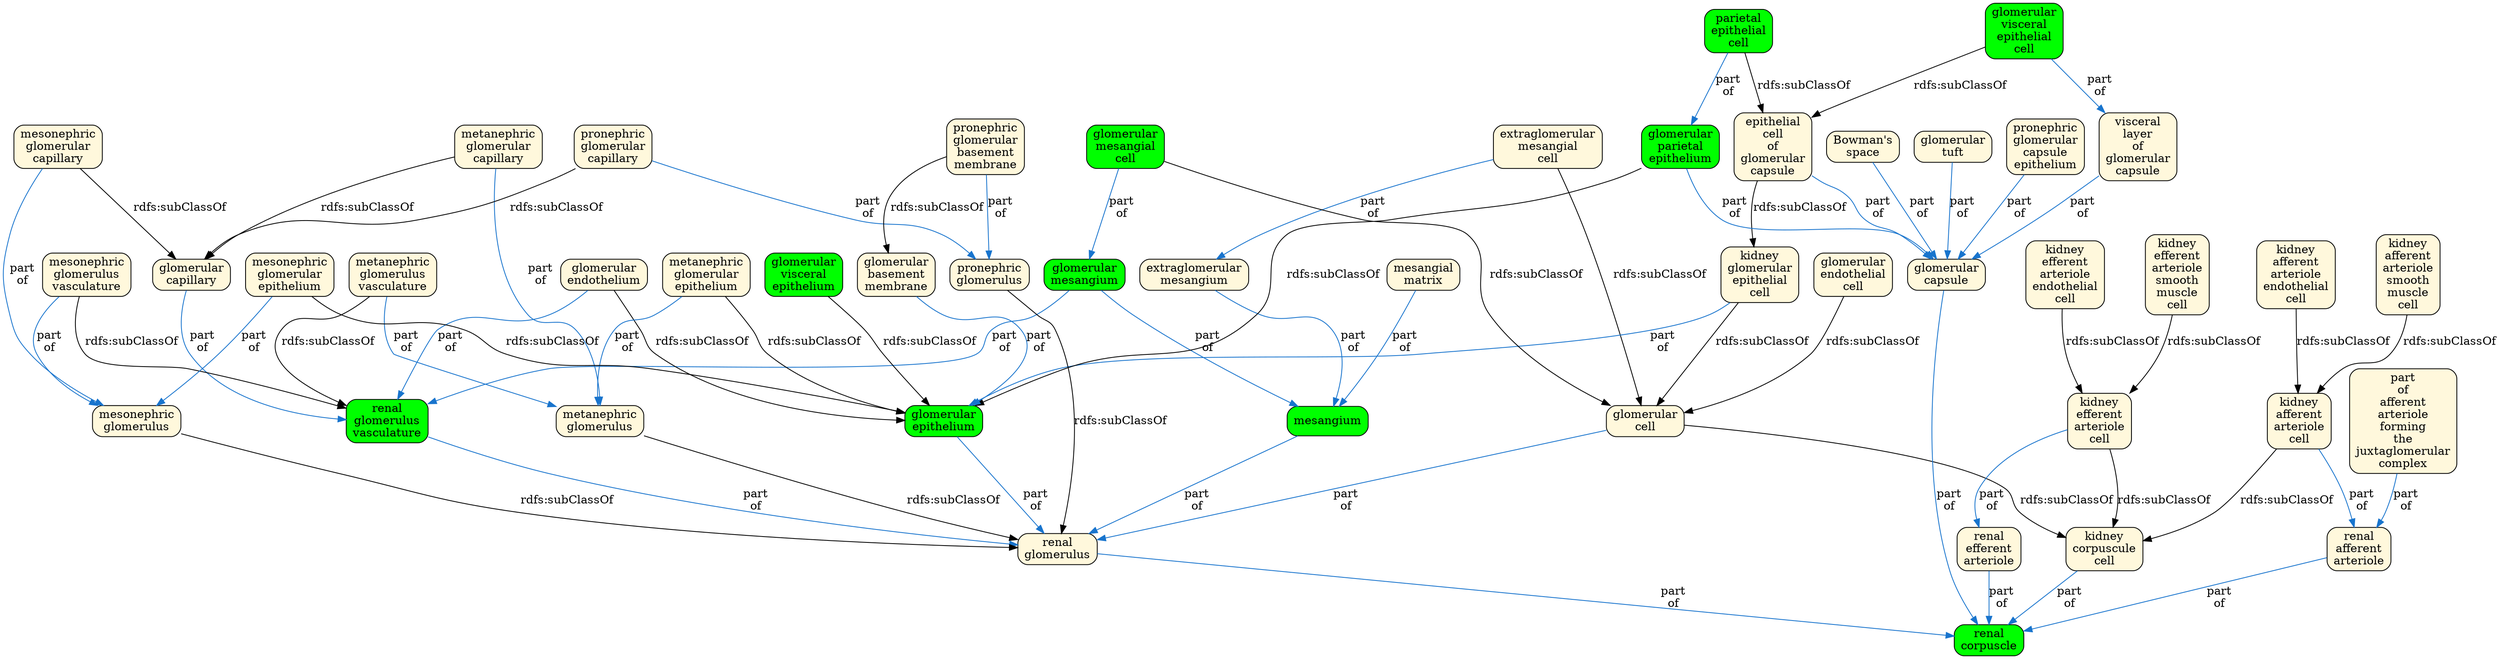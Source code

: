 digraph {
  http___purl_obolibrary_org_obo_CL_0000653 [label="glomerular\nvisceral\nepithelial\ncell",shape=box,font=helvetica,fillcolor=green,style="filled,rounded"]
  http___purl_obolibrary_org_obo_CL_0002173 [label="extraglomerular\nmesangial\ncell",shape=box,font=helvetica,fillcolor=cornsilk,style="filled,rounded"]
  http___purl_obolibrary_org_obo_CL_0002188 [label="glomerular\nendothelial\ncell",shape=box,font=helvetica,fillcolor=cornsilk,style="filled,rounded"]
  http___purl_obolibrary_org_obo_CL_1000450 [label="epithelial\ncell\nof\nglomerular\ncapsule",shape=box,font=helvetica,fillcolor=cornsilk,style="filled,rounded"]
  http___purl_obolibrary_org_obo_CL_1000452 [label="parietal\nepithelial\ncell",shape=box,font=helvetica,fillcolor=green,style="filled,rounded"]
  http___purl_obolibrary_org_obo_CL_1000510 [label="kidney\nglomerular\nepithelial\ncell",shape=box,font=helvetica,fillcolor=cornsilk,style="filled,rounded"]
  http___purl_obolibrary_org_obo_CL_1000612 [label="kidney\ncorpuscule\ncell",shape=box,font=helvetica,fillcolor=cornsilk,style="filled,rounded"]
  http___purl_obolibrary_org_obo_CL_1000742 [label="glomerular\nmesangial\ncell",shape=box,font=helvetica,fillcolor=green,style="filled,rounded"]
  http___purl_obolibrary_org_obo_CL_1000746 [label="glomerular\ncell",shape=box,font=helvetica,fillcolor=cornsilk,style="filled,rounded"]
  http___purl_obolibrary_org_obo_CL_1001006 [label="kidney\nafferent\narteriole\ncell",shape=box,font=helvetica,fillcolor=cornsilk,style="filled,rounded"]
  http___purl_obolibrary_org_obo_CL_1001009 [label="kidney\nefferent\narteriole\ncell",shape=box,font=helvetica,fillcolor=cornsilk,style="filled,rounded"]
  http___purl_obolibrary_org_obo_CL_1001096 [label="kidney\nafferent\narteriole\nendothelial\ncell",shape=box,font=helvetica,fillcolor=cornsilk,style="filled,rounded"]
  http___purl_obolibrary_org_obo_CL_1001097 [label="kidney\nafferent\narteriole\nsmooth\nmuscle\ncell",shape=box,font=helvetica,fillcolor=cornsilk,style="filled,rounded"]
  http___purl_obolibrary_org_obo_CL_1001099 [label="kidney\nefferent\narteriole\nendothelial\ncell",shape=box,font=helvetica,fillcolor=cornsilk,style="filled,rounded"]
  http___purl_obolibrary_org_obo_CL_1001100 [label="kidney\nefferent\narteriole\nsmooth\nmuscle\ncell",shape=box,font=helvetica,fillcolor=cornsilk,style="filled,rounded"]
  http___purl_obolibrary_org_obo_UBERON_0000074 [label="renal\nglomerulus",shape=box,font=helvetica,fillcolor=cornsilk,style="filled,rounded"]
  http___purl_obolibrary_org_obo_UBERON_0001229 [label="renal\ncorpuscle",shape=box,font=helvetica,fillcolor=green,style="filled,rounded"]
  http___purl_obolibrary_org_obo_UBERON_0001230 [label="glomerular\ncapsule",shape=box,font=helvetica,fillcolor=cornsilk,style="filled,rounded"]
  http___purl_obolibrary_org_obo_UBERON_0001286 [label="Bowman's\nspace",shape=box,font=helvetica,fillcolor=cornsilk,style="filled,rounded"]
  http___purl_obolibrary_org_obo_UBERON_0002319 [label=mesangium,shape=box,font=helvetica,fillcolor=green,style="filled,rounded"]
  http___purl_obolibrary_org_obo_UBERON_0002320 [label="glomerular\nmesangium",shape=box,font=helvetica,fillcolor=green,style="filled,rounded"]
  http___purl_obolibrary_org_obo_UBERON_0002321 [label="extraglomerular\nmesangium",shape=box,font=helvetica,fillcolor=cornsilk,style="filled,rounded"]
  http___purl_obolibrary_org_obo_UBERON_0004188 [label="glomerular\nepithelium",shape=box,font=helvetica,fillcolor=green,style="filled,rounded"]
  http___purl_obolibrary_org_obo_UBERON_0004189 [label="glomerular\nendothelium",shape=box,font=helvetica,fillcolor=cornsilk,style="filled,rounded"]
  http___purl_obolibrary_org_obo_UBERON_0004190 [label="renal\nglomerulus\nvasculature",shape=box,font=helvetica,fillcolor=green,style="filled,rounded"]
  http___purl_obolibrary_org_obo_UBERON_0004212 [label="glomerular\ncapillary",shape=box,font=helvetica,fillcolor=cornsilk,style="filled,rounded"]
  http___purl_obolibrary_org_obo_UBERON_0004639 [label="renal\nafferent\narteriole",shape=box,font=helvetica,fillcolor=cornsilk,style="filled,rounded"]
  http___purl_obolibrary_org_obo_UBERON_0004640 [label="renal\nefferent\narteriole",shape=box,font=helvetica,fillcolor=cornsilk,style="filled,rounded"]
  http___purl_obolibrary_org_obo_UBERON_0004736 [label="metanephric\nglomerulus",shape=box,font=helvetica,fillcolor=cornsilk,style="filled,rounded"]
  http___purl_obolibrary_org_obo_UBERON_0004739 [label="pronephric\nglomerulus",shape=box,font=helvetica,fillcolor=cornsilk,style="filled,rounded"]
  http___purl_obolibrary_org_obo_UBERON_0005133 [label="metanephric\nglomerulus\nvasculature",shape=box,font=helvetica,fillcolor=cornsilk,style="filled,rounded"]
  http___purl_obolibrary_org_obo_UBERON_0005135 [label="metanephric\nglomerular\nepithelium",shape=box,font=helvetica,fillcolor=cornsilk,style="filled,rounded"]
  http___purl_obolibrary_org_obo_UBERON_0005144 [label="metanephric\nglomerular\ncapillary",shape=box,font=helvetica,fillcolor=cornsilk,style="filled,rounded"]
  http___purl_obolibrary_org_obo_UBERON_0005325 [label="mesonephric\nglomerulus",shape=box,font=helvetica,fillcolor=cornsilk,style="filled,rounded"]
  http___purl_obolibrary_org_obo_UBERON_0005326 [label="mesonephric\nglomerulus\nvasculature",shape=box,font=helvetica,fillcolor=cornsilk,style="filled,rounded"]
  http___purl_obolibrary_org_obo_UBERON_0005327 [label="mesonephric\nglomerular\nepithelium",shape=box,font=helvetica,fillcolor=cornsilk,style="filled,rounded"]
  http___purl_obolibrary_org_obo_UBERON_0005749 [label="glomerular\ntuft",shape=box,font=helvetica,fillcolor=cornsilk,style="filled,rounded"]
  http___purl_obolibrary_org_obo_UBERON_0005750 [label="glomerular\nparietal\nepithelium",shape=box,font=helvetica,fillcolor=green,style="filled,rounded"]
  http___purl_obolibrary_org_obo_UBERON_0005751 [label="visceral\nlayer\nof\nglomerular\ncapsule",shape=box,font=helvetica,fillcolor=cornsilk,style="filled,rounded"]
  http___purl_obolibrary_org_obo_UBERON_0005777 [label="glomerular\nbasement\nmembrane",shape=box,font=helvetica,fillcolor=cornsilk,style="filled,rounded"]
  http___purl_obolibrary_org_obo_UBERON_0006183 [label="mesonephric\nglomerular\ncapillary",shape=box,font=helvetica,fillcolor=cornsilk,style="filled,rounded"]
  http___purl_obolibrary_org_obo_UBERON_0006374 [label="part\nof\nafferent\narteriole\nforming\nthe\njuxtaglomerular\ncomplex",shape=box,font=helvetica,fillcolor=cornsilk,style="filled,rounded"]
  http___purl_obolibrary_org_obo_UBERON_0006852 [label="glomerular\nvisceral\nepithelium",shape=box,font=helvetica,fillcolor=green,style="filled,rounded"]
  http___purl_obolibrary_org_obo_UBERON_0007306 [label="pronephric\nglomerular\ncapillary",shape=box,font=helvetica,fillcolor=cornsilk,style="filled,rounded"]
  http___purl_obolibrary_org_obo_UBERON_0007307 [label="pronephric\nglomerular\nbasement\nmembrane",shape=box,font=helvetica,fillcolor=cornsilk,style="filled,rounded"]
  http___purl_obolibrary_org_obo_UBERON_0012352 [label="mesangial\nmatrix",shape=box,font=helvetica,fillcolor=cornsilk,style="filled,rounded"]
  http___purl_obolibrary_org_obo_UBERON_2005311 [label="pronephric\nglomerular\ncapsule\nepithelium",shape=box,font=helvetica,fillcolor=cornsilk,style="filled,rounded"]
  http___purl_obolibrary_org_obo_CL_1000746 -> http___purl_obolibrary_org_obo_UBERON_0000074 [label="part\nof",color=dodgerblue3]
  http___purl_obolibrary_org_obo_UBERON_0004188 -> http___purl_obolibrary_org_obo_UBERON_0000074 [label="part\nof",color=dodgerblue3]
  http___purl_obolibrary_org_obo_UBERON_0004190 -> http___purl_obolibrary_org_obo_UBERON_0000074 [label="part\nof",color=dodgerblue3]
  http___purl_obolibrary_org_obo_UBERON_0002319 -> http___purl_obolibrary_org_obo_UBERON_0000074 [label="part\nof",color=dodgerblue3]
  http___purl_obolibrary_org_obo_CL_1000612 -> http___purl_obolibrary_org_obo_UBERON_0001229 [label="part\nof",color=dodgerblue3]
  http___purl_obolibrary_org_obo_UBERON_0000074 -> http___purl_obolibrary_org_obo_UBERON_0001229 [label="part\nof",color=dodgerblue3]
  http___purl_obolibrary_org_obo_UBERON_0001230 -> http___purl_obolibrary_org_obo_UBERON_0001229 [label="part\nof",color=dodgerblue3]
  http___purl_obolibrary_org_obo_UBERON_0004639 -> http___purl_obolibrary_org_obo_UBERON_0001229 [label="part\nof",color=dodgerblue3]
  http___purl_obolibrary_org_obo_UBERON_0004640 -> http___purl_obolibrary_org_obo_UBERON_0001229 [label="part\nof",color=dodgerblue3]
  http___purl_obolibrary_org_obo_CL_1000450 -> http___purl_obolibrary_org_obo_UBERON_0001230 [label="part\nof",color=dodgerblue3]
  http___purl_obolibrary_org_obo_UBERON_0005750 -> http___purl_obolibrary_org_obo_UBERON_0001230 [label="part\nof",color=dodgerblue3]
  http___purl_obolibrary_org_obo_UBERON_0005751 -> http___purl_obolibrary_org_obo_UBERON_0001230 [label="part\nof",color=dodgerblue3]
  http___purl_obolibrary_org_obo_UBERON_0001286 -> http___purl_obolibrary_org_obo_UBERON_0001230 [label="part\nof",color=dodgerblue3]
  http___purl_obolibrary_org_obo_UBERON_0005749 -> http___purl_obolibrary_org_obo_UBERON_0001230 [label="part\nof",color=dodgerblue3]
  http___purl_obolibrary_org_obo_UBERON_2005311 -> http___purl_obolibrary_org_obo_UBERON_0001230 [label="part\nof",color=dodgerblue3]
  http___purl_obolibrary_org_obo_CL_1000742 -> http___purl_obolibrary_org_obo_UBERON_0002320 [label="part\nof",color=dodgerblue3]
  http___purl_obolibrary_org_obo_CL_0002173 -> http___purl_obolibrary_org_obo_UBERON_0002321 [label="part\nof",color=dodgerblue3]
  http___purl_obolibrary_org_obo_CL_1000510 -> http___purl_obolibrary_org_obo_UBERON_0004188 [label="part\nof",color=dodgerblue3]
  http___purl_obolibrary_org_obo_UBERON_0005777 -> http___purl_obolibrary_org_obo_UBERON_0004188 [label="part\nof",color=dodgerblue3]
  http___purl_obolibrary_org_obo_CL_1001006 -> http___purl_obolibrary_org_obo_UBERON_0004639 [label="part\nof",color=dodgerblue3]
  http___purl_obolibrary_org_obo_UBERON_0006374 -> http___purl_obolibrary_org_obo_UBERON_0004639 [label="part\nof",color=dodgerblue3]
  http___purl_obolibrary_org_obo_CL_1001009 -> http___purl_obolibrary_org_obo_UBERON_0004640 [label="part\nof",color=dodgerblue3]
  http___purl_obolibrary_org_obo_CL_1000452 -> http___purl_obolibrary_org_obo_UBERON_0005750 [label="part\nof",color=dodgerblue3]
  http___purl_obolibrary_org_obo_CL_0000653 -> http___purl_obolibrary_org_obo_UBERON_0005751 [label="part\nof",color=dodgerblue3]
  http___purl_obolibrary_org_obo_UBERON_0002320 -> http___purl_obolibrary_org_obo_UBERON_0004190 [label="part\nof",color=dodgerblue3]
  http___purl_obolibrary_org_obo_UBERON_0004189 -> http___purl_obolibrary_org_obo_UBERON_0004190 [label="part\nof",color=dodgerblue3]
  http___purl_obolibrary_org_obo_UBERON_0004212 -> http___purl_obolibrary_org_obo_UBERON_0004190 [label="part\nof",color=dodgerblue3]
  http___purl_obolibrary_org_obo_UBERON_0005133 -> http___purl_obolibrary_org_obo_UBERON_0004736 [label="part\nof",color=dodgerblue3]
  http___purl_obolibrary_org_obo_UBERON_0005135 -> http___purl_obolibrary_org_obo_UBERON_0004736 [label="part\nof",color=dodgerblue3]
  http___purl_obolibrary_org_obo_UBERON_0005144 -> http___purl_obolibrary_org_obo_UBERON_0004736 [label="part\nof",color=dodgerblue3]
  http___purl_obolibrary_org_obo_UBERON_0007306 -> http___purl_obolibrary_org_obo_UBERON_0004739 [label="part\nof",color=dodgerblue3]
  http___purl_obolibrary_org_obo_UBERON_0007307 -> http___purl_obolibrary_org_obo_UBERON_0004739 [label="part\nof",color=dodgerblue3]
  http___purl_obolibrary_org_obo_UBERON_0005326 -> http___purl_obolibrary_org_obo_UBERON_0005325 [label="part\nof",color=dodgerblue3]
  http___purl_obolibrary_org_obo_UBERON_0005327 -> http___purl_obolibrary_org_obo_UBERON_0005325 [label="part\nof",color=dodgerblue3]
  http___purl_obolibrary_org_obo_UBERON_0006183 -> http___purl_obolibrary_org_obo_UBERON_0005325 [label="part\nof",color=dodgerblue3]
  http___purl_obolibrary_org_obo_UBERON_0002320 -> http___purl_obolibrary_org_obo_UBERON_0002319 [label="part\nof",color=dodgerblue3]
  http___purl_obolibrary_org_obo_UBERON_0002321 -> http___purl_obolibrary_org_obo_UBERON_0002319 [label="part\nof",color=dodgerblue3]
  http___purl_obolibrary_org_obo_UBERON_0012352 -> http___purl_obolibrary_org_obo_UBERON_0002319 [label="part\nof",color=dodgerblue3]
  http___purl_obolibrary_org_obo_CL_0000653 -> http___purl_obolibrary_org_obo_CL_1000450 [label="rdfs:subClassOf"]
  http___purl_obolibrary_org_obo_CL_1000452 -> http___purl_obolibrary_org_obo_CL_1000450 [label="rdfs:subClassOf"]
  http___purl_obolibrary_org_obo_CL_1000450 -> http___purl_obolibrary_org_obo_CL_1000510 [label="rdfs:subClassOf"]
  http___purl_obolibrary_org_obo_CL_1000746 -> http___purl_obolibrary_org_obo_CL_1000612 [label="rdfs:subClassOf"]
  http___purl_obolibrary_org_obo_CL_1001006 -> http___purl_obolibrary_org_obo_CL_1000612 [label="rdfs:subClassOf"]
  http___purl_obolibrary_org_obo_CL_1001009 -> http___purl_obolibrary_org_obo_CL_1000612 [label="rdfs:subClassOf"]
  http___purl_obolibrary_org_obo_CL_0002173 -> http___purl_obolibrary_org_obo_CL_1000746 [label="rdfs:subClassOf"]
  http___purl_obolibrary_org_obo_CL_0002188 -> http___purl_obolibrary_org_obo_CL_1000746 [label="rdfs:subClassOf"]
  http___purl_obolibrary_org_obo_CL_1000510 -> http___purl_obolibrary_org_obo_CL_1000746 [label="rdfs:subClassOf"]
  http___purl_obolibrary_org_obo_CL_1000742 -> http___purl_obolibrary_org_obo_CL_1000746 [label="rdfs:subClassOf"]
  http___purl_obolibrary_org_obo_CL_1001096 -> http___purl_obolibrary_org_obo_CL_1001006 [label="rdfs:subClassOf"]
  http___purl_obolibrary_org_obo_CL_1001097 -> http___purl_obolibrary_org_obo_CL_1001006 [label="rdfs:subClassOf"]
  http___purl_obolibrary_org_obo_CL_1001099 -> http___purl_obolibrary_org_obo_CL_1001009 [label="rdfs:subClassOf"]
  http___purl_obolibrary_org_obo_CL_1001100 -> http___purl_obolibrary_org_obo_CL_1001009 [label="rdfs:subClassOf"]
  http___purl_obolibrary_org_obo_UBERON_0004736 -> http___purl_obolibrary_org_obo_UBERON_0000074 [label="rdfs:subClassOf"]
  http___purl_obolibrary_org_obo_UBERON_0004739 -> http___purl_obolibrary_org_obo_UBERON_0000074 [label="rdfs:subClassOf"]
  http___purl_obolibrary_org_obo_UBERON_0005325 -> http___purl_obolibrary_org_obo_UBERON_0000074 [label="rdfs:subClassOf"]
  http___purl_obolibrary_org_obo_UBERON_0005750 -> http___purl_obolibrary_org_obo_UBERON_0004188 [label="rdfs:subClassOf"]
  http___purl_obolibrary_org_obo_UBERON_0004189 -> http___purl_obolibrary_org_obo_UBERON_0004188 [label="rdfs:subClassOf"]
  http___purl_obolibrary_org_obo_UBERON_0005135 -> http___purl_obolibrary_org_obo_UBERON_0004188 [label="rdfs:subClassOf"]
  http___purl_obolibrary_org_obo_UBERON_0005327 -> http___purl_obolibrary_org_obo_UBERON_0004188 [label="rdfs:subClassOf"]
  http___purl_obolibrary_org_obo_UBERON_0006852 -> http___purl_obolibrary_org_obo_UBERON_0004188 [label="rdfs:subClassOf"]
  http___purl_obolibrary_org_obo_UBERON_0005133 -> http___purl_obolibrary_org_obo_UBERON_0004190 [label="rdfs:subClassOf"]
  http___purl_obolibrary_org_obo_UBERON_0005326 -> http___purl_obolibrary_org_obo_UBERON_0004190 [label="rdfs:subClassOf"]
  http___purl_obolibrary_org_obo_UBERON_0005144 -> http___purl_obolibrary_org_obo_UBERON_0004212 [label="rdfs:subClassOf"]
  http___purl_obolibrary_org_obo_UBERON_0006183 -> http___purl_obolibrary_org_obo_UBERON_0004212 [label="rdfs:subClassOf"]
  http___purl_obolibrary_org_obo_UBERON_0007306 -> http___purl_obolibrary_org_obo_UBERON_0004212 [label="rdfs:subClassOf"]
  http___purl_obolibrary_org_obo_UBERON_0007307 -> http___purl_obolibrary_org_obo_UBERON_0005777 [label="rdfs:subClassOf"]
}

